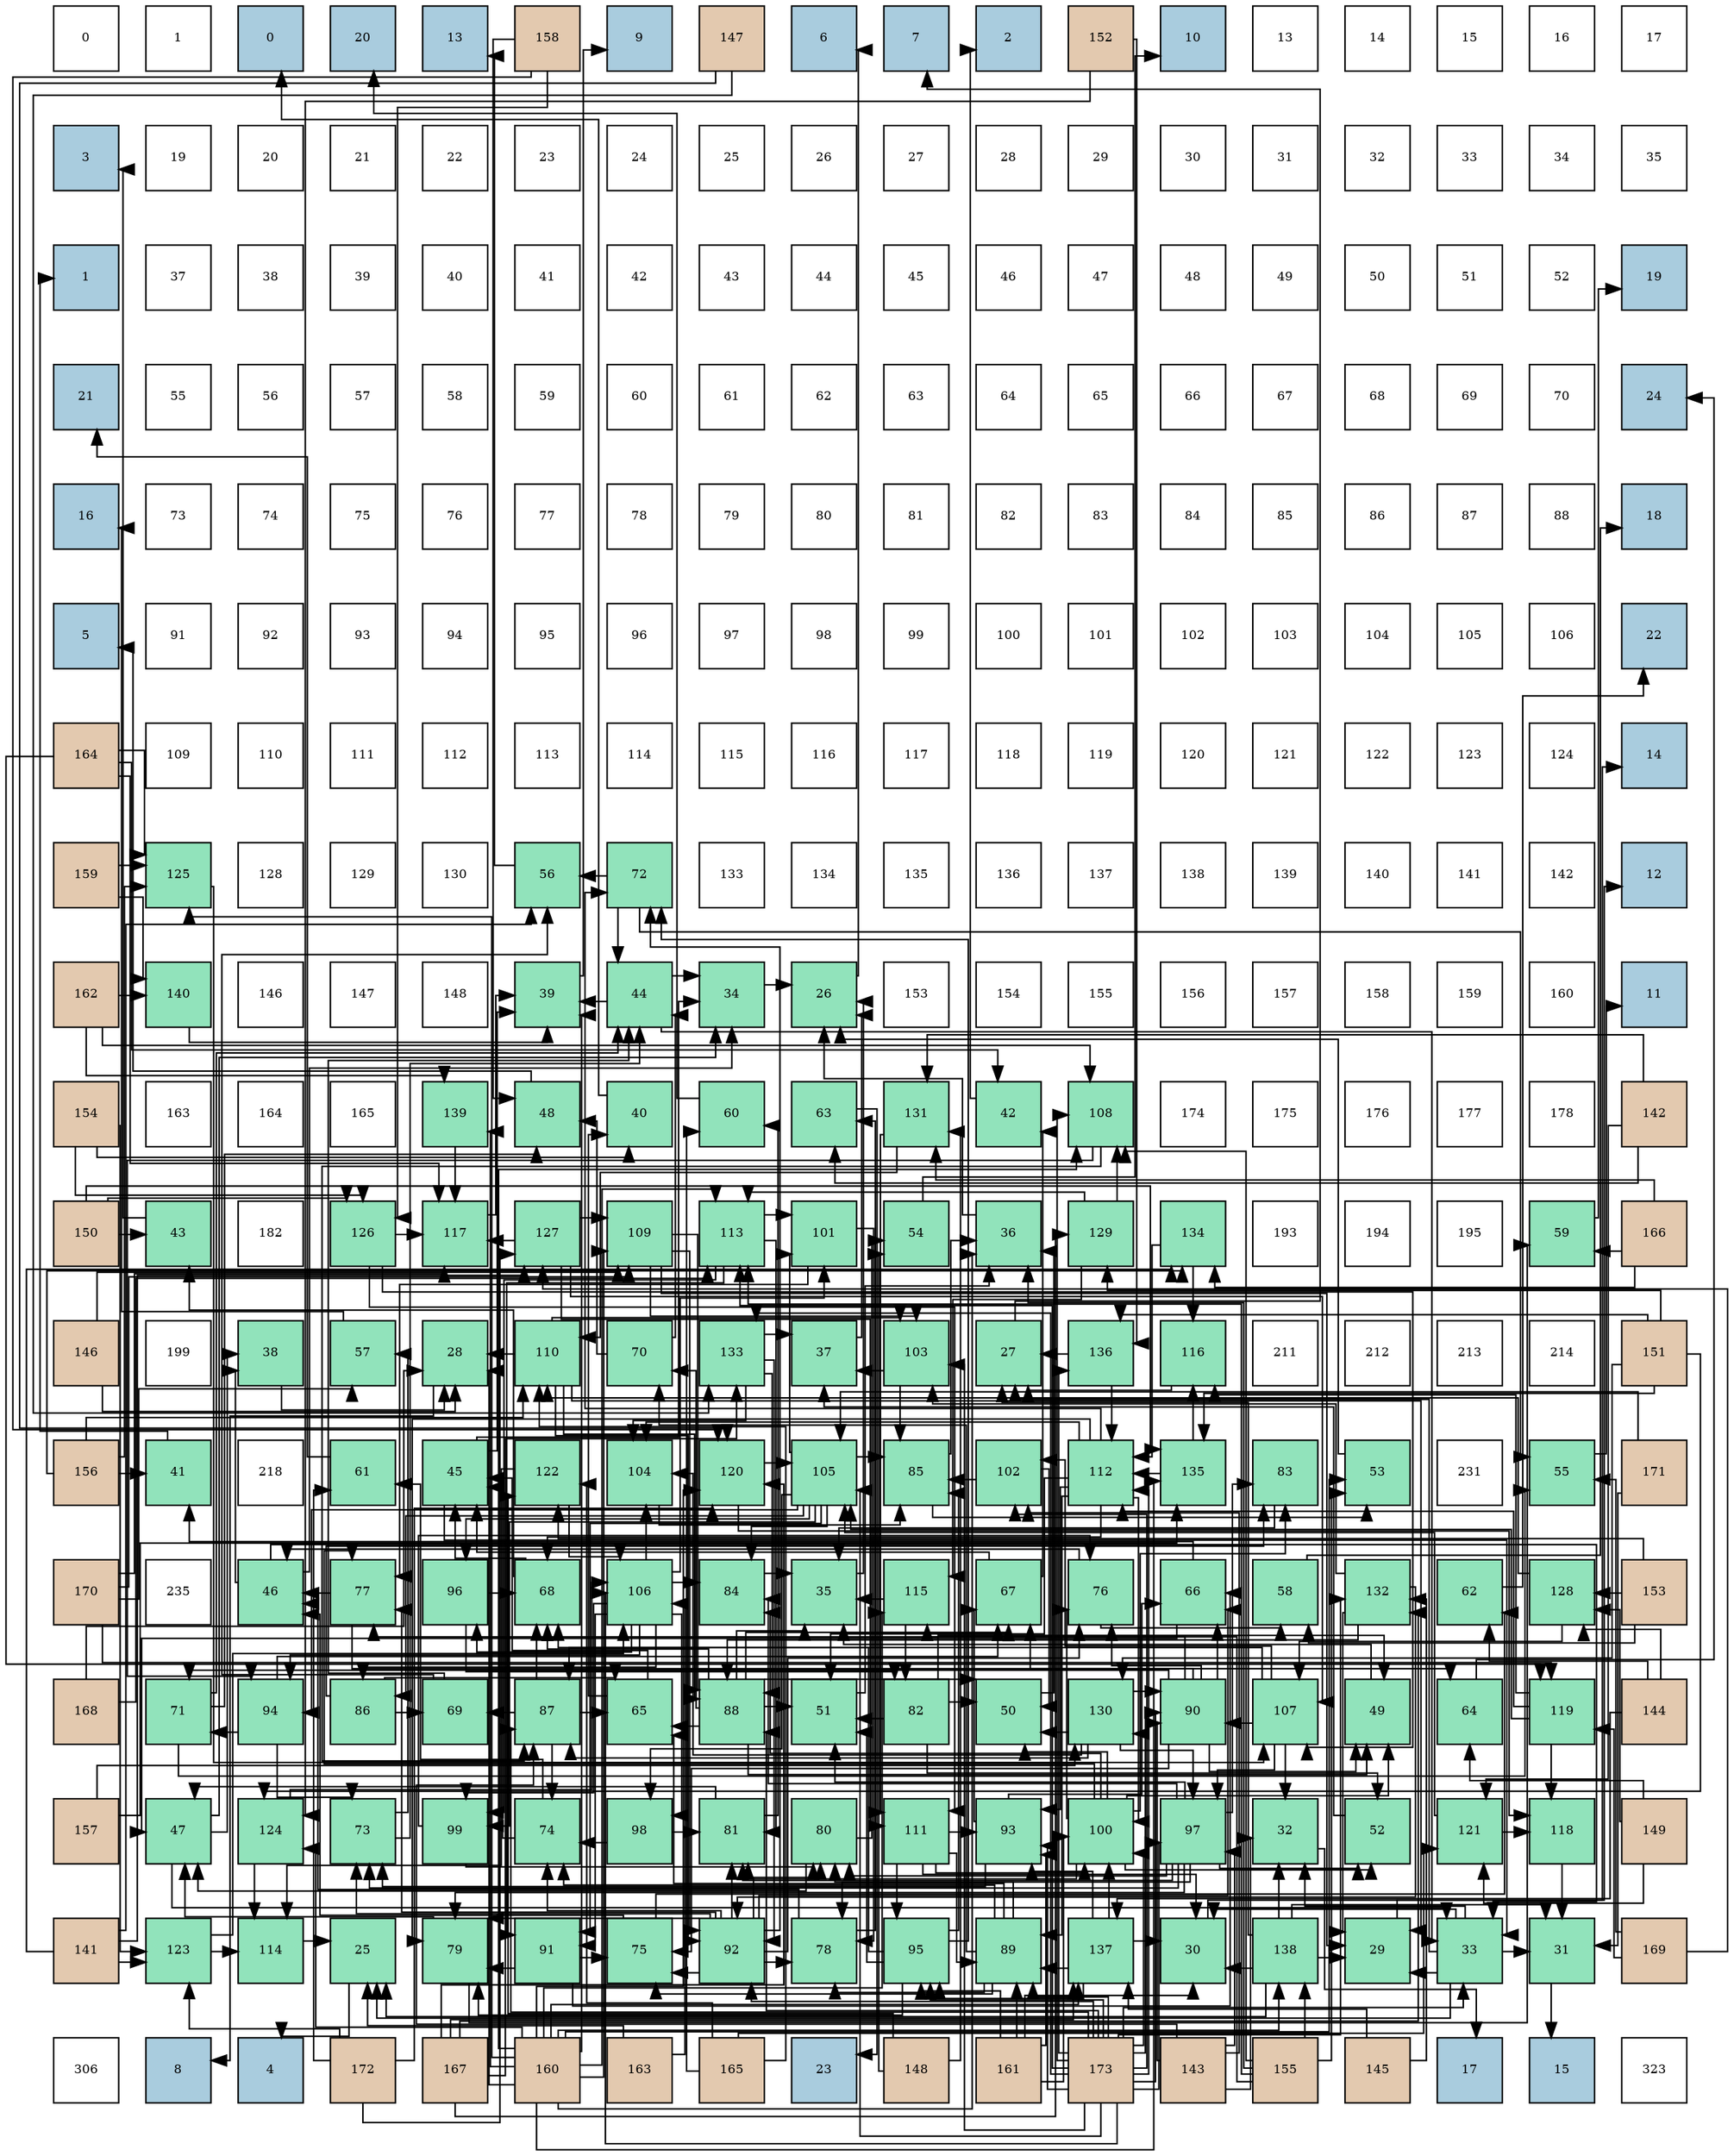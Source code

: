 digraph layout{
 rankdir=TB;
 splines=ortho;
 node [style=filled shape=square fixedsize=true width=0.6];
0[label="0", fontsize=8, fillcolor="#ffffff"];
1[label="1", fontsize=8, fillcolor="#ffffff"];
2[label="0", fontsize=8, fillcolor="#a9ccde"];
3[label="20", fontsize=8, fillcolor="#a9ccde"];
4[label="13", fontsize=8, fillcolor="#a9ccde"];
5[label="158", fontsize=8, fillcolor="#e3c9af"];
6[label="9", fontsize=8, fillcolor="#a9ccde"];
7[label="147", fontsize=8, fillcolor="#e3c9af"];
8[label="6", fontsize=8, fillcolor="#a9ccde"];
9[label="7", fontsize=8, fillcolor="#a9ccde"];
10[label="2", fontsize=8, fillcolor="#a9ccde"];
11[label="152", fontsize=8, fillcolor="#e3c9af"];
12[label="10", fontsize=8, fillcolor="#a9ccde"];
13[label="13", fontsize=8, fillcolor="#ffffff"];
14[label="14", fontsize=8, fillcolor="#ffffff"];
15[label="15", fontsize=8, fillcolor="#ffffff"];
16[label="16", fontsize=8, fillcolor="#ffffff"];
17[label="17", fontsize=8, fillcolor="#ffffff"];
18[label="3", fontsize=8, fillcolor="#a9ccde"];
19[label="19", fontsize=8, fillcolor="#ffffff"];
20[label="20", fontsize=8, fillcolor="#ffffff"];
21[label="21", fontsize=8, fillcolor="#ffffff"];
22[label="22", fontsize=8, fillcolor="#ffffff"];
23[label="23", fontsize=8, fillcolor="#ffffff"];
24[label="24", fontsize=8, fillcolor="#ffffff"];
25[label="25", fontsize=8, fillcolor="#ffffff"];
26[label="26", fontsize=8, fillcolor="#ffffff"];
27[label="27", fontsize=8, fillcolor="#ffffff"];
28[label="28", fontsize=8, fillcolor="#ffffff"];
29[label="29", fontsize=8, fillcolor="#ffffff"];
30[label="30", fontsize=8, fillcolor="#ffffff"];
31[label="31", fontsize=8, fillcolor="#ffffff"];
32[label="32", fontsize=8, fillcolor="#ffffff"];
33[label="33", fontsize=8, fillcolor="#ffffff"];
34[label="34", fontsize=8, fillcolor="#ffffff"];
35[label="35", fontsize=8, fillcolor="#ffffff"];
36[label="1", fontsize=8, fillcolor="#a9ccde"];
37[label="37", fontsize=8, fillcolor="#ffffff"];
38[label="38", fontsize=8, fillcolor="#ffffff"];
39[label="39", fontsize=8, fillcolor="#ffffff"];
40[label="40", fontsize=8, fillcolor="#ffffff"];
41[label="41", fontsize=8, fillcolor="#ffffff"];
42[label="42", fontsize=8, fillcolor="#ffffff"];
43[label="43", fontsize=8, fillcolor="#ffffff"];
44[label="44", fontsize=8, fillcolor="#ffffff"];
45[label="45", fontsize=8, fillcolor="#ffffff"];
46[label="46", fontsize=8, fillcolor="#ffffff"];
47[label="47", fontsize=8, fillcolor="#ffffff"];
48[label="48", fontsize=8, fillcolor="#ffffff"];
49[label="49", fontsize=8, fillcolor="#ffffff"];
50[label="50", fontsize=8, fillcolor="#ffffff"];
51[label="51", fontsize=8, fillcolor="#ffffff"];
52[label="52", fontsize=8, fillcolor="#ffffff"];
53[label="19", fontsize=8, fillcolor="#a9ccde"];
54[label="21", fontsize=8, fillcolor="#a9ccde"];
55[label="55", fontsize=8, fillcolor="#ffffff"];
56[label="56", fontsize=8, fillcolor="#ffffff"];
57[label="57", fontsize=8, fillcolor="#ffffff"];
58[label="58", fontsize=8, fillcolor="#ffffff"];
59[label="59", fontsize=8, fillcolor="#ffffff"];
60[label="60", fontsize=8, fillcolor="#ffffff"];
61[label="61", fontsize=8, fillcolor="#ffffff"];
62[label="62", fontsize=8, fillcolor="#ffffff"];
63[label="63", fontsize=8, fillcolor="#ffffff"];
64[label="64", fontsize=8, fillcolor="#ffffff"];
65[label="65", fontsize=8, fillcolor="#ffffff"];
66[label="66", fontsize=8, fillcolor="#ffffff"];
67[label="67", fontsize=8, fillcolor="#ffffff"];
68[label="68", fontsize=8, fillcolor="#ffffff"];
69[label="69", fontsize=8, fillcolor="#ffffff"];
70[label="70", fontsize=8, fillcolor="#ffffff"];
71[label="24", fontsize=8, fillcolor="#a9ccde"];
72[label="16", fontsize=8, fillcolor="#a9ccde"];
73[label="73", fontsize=8, fillcolor="#ffffff"];
74[label="74", fontsize=8, fillcolor="#ffffff"];
75[label="75", fontsize=8, fillcolor="#ffffff"];
76[label="76", fontsize=8, fillcolor="#ffffff"];
77[label="77", fontsize=8, fillcolor="#ffffff"];
78[label="78", fontsize=8, fillcolor="#ffffff"];
79[label="79", fontsize=8, fillcolor="#ffffff"];
80[label="80", fontsize=8, fillcolor="#ffffff"];
81[label="81", fontsize=8, fillcolor="#ffffff"];
82[label="82", fontsize=8, fillcolor="#ffffff"];
83[label="83", fontsize=8, fillcolor="#ffffff"];
84[label="84", fontsize=8, fillcolor="#ffffff"];
85[label="85", fontsize=8, fillcolor="#ffffff"];
86[label="86", fontsize=8, fillcolor="#ffffff"];
87[label="87", fontsize=8, fillcolor="#ffffff"];
88[label="88", fontsize=8, fillcolor="#ffffff"];
89[label="18", fontsize=8, fillcolor="#a9ccde"];
90[label="5", fontsize=8, fillcolor="#a9ccde"];
91[label="91", fontsize=8, fillcolor="#ffffff"];
92[label="92", fontsize=8, fillcolor="#ffffff"];
93[label="93", fontsize=8, fillcolor="#ffffff"];
94[label="94", fontsize=8, fillcolor="#ffffff"];
95[label="95", fontsize=8, fillcolor="#ffffff"];
96[label="96", fontsize=8, fillcolor="#ffffff"];
97[label="97", fontsize=8, fillcolor="#ffffff"];
98[label="98", fontsize=8, fillcolor="#ffffff"];
99[label="99", fontsize=8, fillcolor="#ffffff"];
100[label="100", fontsize=8, fillcolor="#ffffff"];
101[label="101", fontsize=8, fillcolor="#ffffff"];
102[label="102", fontsize=8, fillcolor="#ffffff"];
103[label="103", fontsize=8, fillcolor="#ffffff"];
104[label="104", fontsize=8, fillcolor="#ffffff"];
105[label="105", fontsize=8, fillcolor="#ffffff"];
106[label="106", fontsize=8, fillcolor="#ffffff"];
107[label="22", fontsize=8, fillcolor="#a9ccde"];
108[label="164", fontsize=8, fillcolor="#e3c9af"];
109[label="109", fontsize=8, fillcolor="#ffffff"];
110[label="110", fontsize=8, fillcolor="#ffffff"];
111[label="111", fontsize=8, fillcolor="#ffffff"];
112[label="112", fontsize=8, fillcolor="#ffffff"];
113[label="113", fontsize=8, fillcolor="#ffffff"];
114[label="114", fontsize=8, fillcolor="#ffffff"];
115[label="115", fontsize=8, fillcolor="#ffffff"];
116[label="116", fontsize=8, fillcolor="#ffffff"];
117[label="117", fontsize=8, fillcolor="#ffffff"];
118[label="118", fontsize=8, fillcolor="#ffffff"];
119[label="119", fontsize=8, fillcolor="#ffffff"];
120[label="120", fontsize=8, fillcolor="#ffffff"];
121[label="121", fontsize=8, fillcolor="#ffffff"];
122[label="122", fontsize=8, fillcolor="#ffffff"];
123[label="123", fontsize=8, fillcolor="#ffffff"];
124[label="124", fontsize=8, fillcolor="#ffffff"];
125[label="14", fontsize=8, fillcolor="#a9ccde"];
126[label="159", fontsize=8, fillcolor="#e3c9af"];
127[label="125", fontsize=8, fillcolor="#91e3bb"];
128[label="128", fontsize=8, fillcolor="#ffffff"];
129[label="129", fontsize=8, fillcolor="#ffffff"];
130[label="130", fontsize=8, fillcolor="#ffffff"];
131[label="56", fontsize=8, fillcolor="#91e3bb"];
132[label="72", fontsize=8, fillcolor="#91e3bb"];
133[label="133", fontsize=8, fillcolor="#ffffff"];
134[label="134", fontsize=8, fillcolor="#ffffff"];
135[label="135", fontsize=8, fillcolor="#ffffff"];
136[label="136", fontsize=8, fillcolor="#ffffff"];
137[label="137", fontsize=8, fillcolor="#ffffff"];
138[label="138", fontsize=8, fillcolor="#ffffff"];
139[label="139", fontsize=8, fillcolor="#ffffff"];
140[label="140", fontsize=8, fillcolor="#ffffff"];
141[label="141", fontsize=8, fillcolor="#ffffff"];
142[label="142", fontsize=8, fillcolor="#ffffff"];
143[label="12", fontsize=8, fillcolor="#a9ccde"];
144[label="162", fontsize=8, fillcolor="#e3c9af"];
145[label="140", fontsize=8, fillcolor="#91e3bb"];
146[label="146", fontsize=8, fillcolor="#ffffff"];
147[label="147", fontsize=8, fillcolor="#ffffff"];
148[label="148", fontsize=8, fillcolor="#ffffff"];
149[label="39", fontsize=8, fillcolor="#91e3bb"];
150[label="44", fontsize=8, fillcolor="#91e3bb"];
151[label="34", fontsize=8, fillcolor="#91e3bb"];
152[label="26", fontsize=8, fillcolor="#91e3bb"];
153[label="153", fontsize=8, fillcolor="#ffffff"];
154[label="154", fontsize=8, fillcolor="#ffffff"];
155[label="155", fontsize=8, fillcolor="#ffffff"];
156[label="156", fontsize=8, fillcolor="#ffffff"];
157[label="157", fontsize=8, fillcolor="#ffffff"];
158[label="158", fontsize=8, fillcolor="#ffffff"];
159[label="159", fontsize=8, fillcolor="#ffffff"];
160[label="160", fontsize=8, fillcolor="#ffffff"];
161[label="11", fontsize=8, fillcolor="#a9ccde"];
162[label="154", fontsize=8, fillcolor="#e3c9af"];
163[label="163", fontsize=8, fillcolor="#ffffff"];
164[label="164", fontsize=8, fillcolor="#ffffff"];
165[label="165", fontsize=8, fillcolor="#ffffff"];
166[label="139", fontsize=8, fillcolor="#91e3bb"];
167[label="48", fontsize=8, fillcolor="#91e3bb"];
168[label="40", fontsize=8, fillcolor="#91e3bb"];
169[label="60", fontsize=8, fillcolor="#91e3bb"];
170[label="63", fontsize=8, fillcolor="#91e3bb"];
171[label="131", fontsize=8, fillcolor="#91e3bb"];
172[label="42", fontsize=8, fillcolor="#91e3bb"];
173[label="108", fontsize=8, fillcolor="#91e3bb"];
174[label="174", fontsize=8, fillcolor="#ffffff"];
175[label="175", fontsize=8, fillcolor="#ffffff"];
176[label="176", fontsize=8, fillcolor="#ffffff"];
177[label="177", fontsize=8, fillcolor="#ffffff"];
178[label="178", fontsize=8, fillcolor="#ffffff"];
179[label="142", fontsize=8, fillcolor="#e3c9af"];
180[label="150", fontsize=8, fillcolor="#e3c9af"];
181[label="43", fontsize=8, fillcolor="#91e3bb"];
182[label="182", fontsize=8, fillcolor="#ffffff"];
183[label="126", fontsize=8, fillcolor="#91e3bb"];
184[label="117", fontsize=8, fillcolor="#91e3bb"];
185[label="127", fontsize=8, fillcolor="#91e3bb"];
186[label="109", fontsize=8, fillcolor="#91e3bb"];
187[label="113", fontsize=8, fillcolor="#91e3bb"];
188[label="101", fontsize=8, fillcolor="#91e3bb"];
189[label="54", fontsize=8, fillcolor="#91e3bb"];
190[label="36", fontsize=8, fillcolor="#91e3bb"];
191[label="129", fontsize=8, fillcolor="#91e3bb"];
192[label="134", fontsize=8, fillcolor="#91e3bb"];
193[label="193", fontsize=8, fillcolor="#ffffff"];
194[label="194", fontsize=8, fillcolor="#ffffff"];
195[label="195", fontsize=8, fillcolor="#ffffff"];
196[label="59", fontsize=8, fillcolor="#91e3bb"];
197[label="166", fontsize=8, fillcolor="#e3c9af"];
198[label="146", fontsize=8, fillcolor="#e3c9af"];
199[label="199", fontsize=8, fillcolor="#ffffff"];
200[label="38", fontsize=8, fillcolor="#91e3bb"];
201[label="57", fontsize=8, fillcolor="#91e3bb"];
202[label="28", fontsize=8, fillcolor="#91e3bb"];
203[label="110", fontsize=8, fillcolor="#91e3bb"];
204[label="70", fontsize=8, fillcolor="#91e3bb"];
205[label="133", fontsize=8, fillcolor="#91e3bb"];
206[label="37", fontsize=8, fillcolor="#91e3bb"];
207[label="103", fontsize=8, fillcolor="#91e3bb"];
208[label="27", fontsize=8, fillcolor="#91e3bb"];
209[label="136", fontsize=8, fillcolor="#91e3bb"];
210[label="116", fontsize=8, fillcolor="#91e3bb"];
211[label="211", fontsize=8, fillcolor="#ffffff"];
212[label="212", fontsize=8, fillcolor="#ffffff"];
213[label="213", fontsize=8, fillcolor="#ffffff"];
214[label="214", fontsize=8, fillcolor="#ffffff"];
215[label="151", fontsize=8, fillcolor="#e3c9af"];
216[label="156", fontsize=8, fillcolor="#e3c9af"];
217[label="41", fontsize=8, fillcolor="#91e3bb"];
218[label="218", fontsize=8, fillcolor="#ffffff"];
219[label="61", fontsize=8, fillcolor="#91e3bb"];
220[label="45", fontsize=8, fillcolor="#91e3bb"];
221[label="122", fontsize=8, fillcolor="#91e3bb"];
222[label="104", fontsize=8, fillcolor="#91e3bb"];
223[label="120", fontsize=8, fillcolor="#91e3bb"];
224[label="105", fontsize=8, fillcolor="#91e3bb"];
225[label="85", fontsize=8, fillcolor="#91e3bb"];
226[label="102", fontsize=8, fillcolor="#91e3bb"];
227[label="112", fontsize=8, fillcolor="#91e3bb"];
228[label="135", fontsize=8, fillcolor="#91e3bb"];
229[label="83", fontsize=8, fillcolor="#91e3bb"];
230[label="53", fontsize=8, fillcolor="#91e3bb"];
231[label="231", fontsize=8, fillcolor="#ffffff"];
232[label="55", fontsize=8, fillcolor="#91e3bb"];
233[label="171", fontsize=8, fillcolor="#e3c9af"];
234[label="170", fontsize=8, fillcolor="#e3c9af"];
235[label="235", fontsize=8, fillcolor="#ffffff"];
236[label="46", fontsize=8, fillcolor="#91e3bb"];
237[label="77", fontsize=8, fillcolor="#91e3bb"];
238[label="96", fontsize=8, fillcolor="#91e3bb"];
239[label="68", fontsize=8, fillcolor="#91e3bb"];
240[label="106", fontsize=8, fillcolor="#91e3bb"];
241[label="84", fontsize=8, fillcolor="#91e3bb"];
242[label="35", fontsize=8, fillcolor="#91e3bb"];
243[label="115", fontsize=8, fillcolor="#91e3bb"];
244[label="67", fontsize=8, fillcolor="#91e3bb"];
245[label="76", fontsize=8, fillcolor="#91e3bb"];
246[label="66", fontsize=8, fillcolor="#91e3bb"];
247[label="58", fontsize=8, fillcolor="#91e3bb"];
248[label="132", fontsize=8, fillcolor="#91e3bb"];
249[label="62", fontsize=8, fillcolor="#91e3bb"];
250[label="128", fontsize=8, fillcolor="#91e3bb"];
251[label="153", fontsize=8, fillcolor="#e3c9af"];
252[label="168", fontsize=8, fillcolor="#e3c9af"];
253[label="71", fontsize=8, fillcolor="#91e3bb"];
254[label="94", fontsize=8, fillcolor="#91e3bb"];
255[label="86", fontsize=8, fillcolor="#91e3bb"];
256[label="69", fontsize=8, fillcolor="#91e3bb"];
257[label="87", fontsize=8, fillcolor="#91e3bb"];
258[label="65", fontsize=8, fillcolor="#91e3bb"];
259[label="88", fontsize=8, fillcolor="#91e3bb"];
260[label="51", fontsize=8, fillcolor="#91e3bb"];
261[label="82", fontsize=8, fillcolor="#91e3bb"];
262[label="50", fontsize=8, fillcolor="#91e3bb"];
263[label="130", fontsize=8, fillcolor="#91e3bb"];
264[label="90", fontsize=8, fillcolor="#91e3bb"];
265[label="107", fontsize=8, fillcolor="#91e3bb"];
266[label="49", fontsize=8, fillcolor="#91e3bb"];
267[label="64", fontsize=8, fillcolor="#91e3bb"];
268[label="119", fontsize=8, fillcolor="#91e3bb"];
269[label="144", fontsize=8, fillcolor="#e3c9af"];
270[label="157", fontsize=8, fillcolor="#e3c9af"];
271[label="47", fontsize=8, fillcolor="#91e3bb"];
272[label="124", fontsize=8, fillcolor="#91e3bb"];
273[label="73", fontsize=8, fillcolor="#91e3bb"];
274[label="99", fontsize=8, fillcolor="#91e3bb"];
275[label="74", fontsize=8, fillcolor="#91e3bb"];
276[label="98", fontsize=8, fillcolor="#91e3bb"];
277[label="81", fontsize=8, fillcolor="#91e3bb"];
278[label="80", fontsize=8, fillcolor="#91e3bb"];
279[label="111", fontsize=8, fillcolor="#91e3bb"];
280[label="93", fontsize=8, fillcolor="#91e3bb"];
281[label="100", fontsize=8, fillcolor="#91e3bb"];
282[label="97", fontsize=8, fillcolor="#91e3bb"];
283[label="32", fontsize=8, fillcolor="#91e3bb"];
284[label="52", fontsize=8, fillcolor="#91e3bb"];
285[label="121", fontsize=8, fillcolor="#91e3bb"];
286[label="118", fontsize=8, fillcolor="#91e3bb"];
287[label="149", fontsize=8, fillcolor="#e3c9af"];
288[label="141", fontsize=8, fillcolor="#e3c9af"];
289[label="123", fontsize=8, fillcolor="#91e3bb"];
290[label="114", fontsize=8, fillcolor="#91e3bb"];
291[label="25", fontsize=8, fillcolor="#91e3bb"];
292[label="79", fontsize=8, fillcolor="#91e3bb"];
293[label="91", fontsize=8, fillcolor="#91e3bb"];
294[label="75", fontsize=8, fillcolor="#91e3bb"];
295[label="92", fontsize=8, fillcolor="#91e3bb"];
296[label="78", fontsize=8, fillcolor="#91e3bb"];
297[label="95", fontsize=8, fillcolor="#91e3bb"];
298[label="89", fontsize=8, fillcolor="#91e3bb"];
299[label="137", fontsize=8, fillcolor="#91e3bb"];
300[label="30", fontsize=8, fillcolor="#91e3bb"];
301[label="138", fontsize=8, fillcolor="#91e3bb"];
302[label="29", fontsize=8, fillcolor="#91e3bb"];
303[label="33", fontsize=8, fillcolor="#91e3bb"];
304[label="31", fontsize=8, fillcolor="#91e3bb"];
305[label="169", fontsize=8, fillcolor="#e3c9af"];
306[label="306", fontsize=8, fillcolor="#ffffff"];
307[label="8", fontsize=8, fillcolor="#a9ccde"];
308[label="4", fontsize=8, fillcolor="#a9ccde"];
309[label="172", fontsize=8, fillcolor="#e3c9af"];
310[label="167", fontsize=8, fillcolor="#e3c9af"];
311[label="160", fontsize=8, fillcolor="#e3c9af"];
312[label="163", fontsize=8, fillcolor="#e3c9af"];
313[label="165", fontsize=8, fillcolor="#e3c9af"];
314[label="23", fontsize=8, fillcolor="#a9ccde"];
315[label="148", fontsize=8, fillcolor="#e3c9af"];
316[label="161", fontsize=8, fillcolor="#e3c9af"];
317[label="173", fontsize=8, fillcolor="#e3c9af"];
318[label="143", fontsize=8, fillcolor="#e3c9af"];
319[label="155", fontsize=8, fillcolor="#e3c9af"];
320[label="145", fontsize=8, fillcolor="#e3c9af"];
321[label="17", fontsize=8, fillcolor="#a9ccde"];
322[label="15", fontsize=8, fillcolor="#a9ccde"];
323[label="323", fontsize=8, fillcolor="#ffffff"];
edge [constraint=false, style=vis];291 -> 308;
152 -> 8;
208 -> 9;
202 -> 307;
302 -> 143;
300 -> 125;
304 -> 322;
283 -> 321;
303 -> 291;
303 -> 208;
303 -> 302;
303 -> 300;
303 -> 304;
303 -> 283;
151 -> 152;
242 -> 152;
190 -> 152;
206 -> 152;
200 -> 202;
149 -> 6;
168 -> 2;
217 -> 36;
172 -> 10;
181 -> 18;
150 -> 303;
150 -> 151;
150 -> 149;
220 -> 303;
220 -> 151;
220 -> 149;
236 -> 303;
236 -> 151;
236 -> 200;
271 -> 303;
271 -> 151;
271 -> 200;
167 -> 90;
266 -> 242;
262 -> 190;
260 -> 190;
284 -> 206;
230 -> 152;
189 -> 12;
232 -> 161;
131 -> 4;
201 -> 72;
247 -> 89;
196 -> 53;
169 -> 3;
219 -> 54;
249 -> 107;
170 -> 314;
267 -> 71;
258 -> 168;
258 -> 220;
246 -> 217;
246 -> 271;
244 -> 172;
244 -> 220;
239 -> 181;
239 -> 220;
256 -> 150;
256 -> 131;
204 -> 150;
204 -> 167;
253 -> 150;
253 -> 167;
253 -> 232;
132 -> 150;
132 -> 232;
132 -> 131;
273 -> 150;
273 -> 201;
275 -> 220;
275 -> 219;
294 -> 236;
294 -> 249;
245 -> 236;
245 -> 247;
237 -> 236;
237 -> 267;
296 -> 236;
296 -> 170;
292 -> 271;
292 -> 196;
278 -> 271;
278 -> 189;
277 -> 271;
277 -> 169;
261 -> 266;
261 -> 262;
261 -> 260;
261 -> 284;
229 -> 242;
241 -> 242;
225 -> 190;
225 -> 230;
255 -> 258;
255 -> 256;
255 -> 229;
257 -> 258;
257 -> 239;
257 -> 256;
257 -> 275;
259 -> 242;
259 -> 266;
259 -> 262;
259 -> 260;
259 -> 258;
259 -> 244;
259 -> 239;
259 -> 204;
298 -> 258;
298 -> 204;
298 -> 275;
298 -> 294;
298 -> 296;
298 -> 278;
264 -> 266;
264 -> 246;
264 -> 244;
264 -> 253;
264 -> 294;
264 -> 245;
264 -> 237;
293 -> 246;
293 -> 294;
293 -> 292;
295 -> 246;
295 -> 132;
295 -> 273;
295 -> 275;
295 -> 294;
295 -> 245;
295 -> 237;
295 -> 296;
295 -> 292;
295 -> 278;
295 -> 277;
280 -> 246;
280 -> 244;
280 -> 273;
254 -> 244;
254 -> 253;
254 -> 273;
297 -> 260;
297 -> 239;
297 -> 132;
297 -> 292;
297 -> 225;
238 -> 239;
238 -> 261;
282 -> 260;
282 -> 284;
282 -> 273;
282 -> 296;
282 -> 292;
282 -> 278;
282 -> 277;
282 -> 229;
282 -> 241;
276 -> 275;
276 -> 277;
274 -> 245;
274 -> 278;
281 -> 266;
281 -> 262;
281 -> 284;
281 -> 245;
281 -> 237;
281 -> 277;
281 -> 229;
281 -> 241;
188 -> 237;
188 -> 296;
226 -> 262;
226 -> 225;
207 -> 206;
207 -> 225;
222 -> 225;
224 -> 241;
224 -> 225;
224 -> 255;
224 -> 293;
224 -> 254;
224 -> 238;
224 -> 276;
224 -> 274;
224 -> 188;
240 -> 241;
240 -> 255;
240 -> 293;
240 -> 254;
240 -> 238;
240 -> 276;
240 -> 274;
240 -> 188;
240 -> 222;
265 -> 283;
265 -> 257;
265 -> 264;
265 -> 282;
265 -> 226;
173 -> 257;
173 -> 254;
186 -> 302;
186 -> 259;
186 -> 295;
186 -> 207;
203 -> 202;
203 -> 302;
203 -> 259;
203 -> 295;
203 -> 207;
279 -> 300;
279 -> 298;
279 -> 280;
279 -> 297;
279 -> 281;
227 -> 260;
227 -> 239;
227 -> 132;
227 -> 292;
227 -> 298;
227 -> 280;
227 -> 281;
227 -> 222;
187 -> 277;
187 -> 293;
187 -> 274;
187 -> 188;
290 -> 291;
243 -> 242;
243 -> 261;
210 -> 208;
184 -> 149;
286 -> 304;
268 -> 224;
268 -> 227;
268 -> 210;
268 -> 286;
223 -> 224;
223 -> 286;
285 -> 224;
285 -> 286;
221 -> 240;
221 -> 290;
289 -> 240;
289 -> 290;
272 -> 240;
272 -> 290;
127 -> 265;
183 -> 265;
183 -> 279;
183 -> 184;
185 -> 265;
185 -> 186;
185 -> 279;
185 -> 184;
250 -> 265;
250 -> 203;
191 -> 173;
191 -> 187;
191 -> 243;
263 -> 262;
263 -> 257;
263 -> 264;
263 -> 282;
263 -> 222;
171 -> 203;
171 -> 279;
248 -> 302;
248 -> 259;
248 -> 295;
248 -> 207;
205 -> 206;
205 -> 259;
205 -> 295;
205 -> 222;
192 -> 227;
192 -> 210;
228 -> 227;
228 -> 210;
209 -> 208;
209 -> 227;
299 -> 300;
299 -> 298;
299 -> 280;
299 -> 297;
299 -> 281;
301 -> 291;
301 -> 208;
301 -> 302;
301 -> 300;
301 -> 304;
301 -> 283;
166 -> 184;
145 -> 149;
288 -> 131;
288 -> 289;
288 -> 185;
288 -> 192;
179 -> 170;
179 -> 285;
179 -> 171;
318 -> 283;
318 -> 257;
318 -> 264;
318 -> 282;
318 -> 226;
269 -> 249;
269 -> 250;
269 -> 299;
320 -> 248;
320 -> 299;
198 -> 202;
198 -> 186;
7 -> 223;
7 -> 205;
315 -> 189;
315 -> 221;
315 -> 171;
287 -> 267;
287 -> 285;
287 -> 250;
180 -> 181;
180 -> 183;
180 -> 228;
215 -> 272;
215 -> 191;
215 -> 263;
215 -> 228;
215 -> 209;
11 -> 272;
11 -> 209;
251 -> 247;
251 -> 221;
251 -> 250;
162 -> 168;
162 -> 289;
162 -> 183;
319 -> 190;
319 -> 230;
319 -> 173;
319 -> 187;
319 -> 243;
319 -> 301;
216 -> 217;
216 -> 203;
216 -> 127;
216 -> 192;
270 -> 263;
270 -> 228;
5 -> 167;
5 -> 223;
5 -> 183;
126 -> 127;
126 -> 145;
311 -> 202;
311 -> 190;
311 -> 149;
311 -> 230;
311 -> 173;
311 -> 186;
311 -> 187;
311 -> 243;
311 -> 223;
311 -> 272;
311 -> 127;
311 -> 228;
311 -> 299;
311 -> 301;
311 -> 166;
316 -> 300;
316 -> 298;
316 -> 280;
316 -> 297;
316 -> 281;
144 -> 173;
144 -> 166;
144 -> 145;
312 -> 291;
312 -> 240;
108 -> 172;
108 -> 184;
108 -> 268;
108 -> 127;
313 -> 169;
313 -> 203;
313 -> 285;
313 -> 221;
197 -> 196;
197 -> 171;
197 -> 192;
310 -> 223;
310 -> 191;
310 -> 248;
310 -> 205;
310 -> 299;
252 -> 202;
252 -> 187;
305 -> 232;
305 -> 268;
305 -> 185;
234 -> 201;
234 -> 186;
234 -> 184;
234 -> 268;
233 -> 304;
233 -> 224;
309 -> 219;
309 -> 223;
309 -> 289;
309 -> 185;
317 -> 303;
317 -> 257;
317 -> 259;
317 -> 298;
317 -> 264;
317 -> 295;
317 -> 280;
317 -> 297;
317 -> 282;
317 -> 281;
317 -> 226;
317 -> 207;
317 -> 224;
317 -> 240;
317 -> 173;
317 -> 227;
317 -> 187;
317 -> 263;
317 -> 248;
317 -> 205;
317 -> 209;
edge [constraint=true, style=invis];
0 -> 18 -> 36 -> 54 -> 72 -> 90 -> 108 -> 126 -> 144 -> 162 -> 180 -> 198 -> 216 -> 234 -> 252 -> 270 -> 288 -> 306;
1 -> 19 -> 37 -> 55 -> 73 -> 91 -> 109 -> 127 -> 145 -> 163 -> 181 -> 199 -> 217 -> 235 -> 253 -> 271 -> 289 -> 307;
2 -> 20 -> 38 -> 56 -> 74 -> 92 -> 110 -> 128 -> 146 -> 164 -> 182 -> 200 -> 218 -> 236 -> 254 -> 272 -> 290 -> 308;
3 -> 21 -> 39 -> 57 -> 75 -> 93 -> 111 -> 129 -> 147 -> 165 -> 183 -> 201 -> 219 -> 237 -> 255 -> 273 -> 291 -> 309;
4 -> 22 -> 40 -> 58 -> 76 -> 94 -> 112 -> 130 -> 148 -> 166 -> 184 -> 202 -> 220 -> 238 -> 256 -> 274 -> 292 -> 310;
5 -> 23 -> 41 -> 59 -> 77 -> 95 -> 113 -> 131 -> 149 -> 167 -> 185 -> 203 -> 221 -> 239 -> 257 -> 275 -> 293 -> 311;
6 -> 24 -> 42 -> 60 -> 78 -> 96 -> 114 -> 132 -> 150 -> 168 -> 186 -> 204 -> 222 -> 240 -> 258 -> 276 -> 294 -> 312;
7 -> 25 -> 43 -> 61 -> 79 -> 97 -> 115 -> 133 -> 151 -> 169 -> 187 -> 205 -> 223 -> 241 -> 259 -> 277 -> 295 -> 313;
8 -> 26 -> 44 -> 62 -> 80 -> 98 -> 116 -> 134 -> 152 -> 170 -> 188 -> 206 -> 224 -> 242 -> 260 -> 278 -> 296 -> 314;
9 -> 27 -> 45 -> 63 -> 81 -> 99 -> 117 -> 135 -> 153 -> 171 -> 189 -> 207 -> 225 -> 243 -> 261 -> 279 -> 297 -> 315;
10 -> 28 -> 46 -> 64 -> 82 -> 100 -> 118 -> 136 -> 154 -> 172 -> 190 -> 208 -> 226 -> 244 -> 262 -> 280 -> 298 -> 316;
11 -> 29 -> 47 -> 65 -> 83 -> 101 -> 119 -> 137 -> 155 -> 173 -> 191 -> 209 -> 227 -> 245 -> 263 -> 281 -> 299 -> 317;
12 -> 30 -> 48 -> 66 -> 84 -> 102 -> 120 -> 138 -> 156 -> 174 -> 192 -> 210 -> 228 -> 246 -> 264 -> 282 -> 300 -> 318;
13 -> 31 -> 49 -> 67 -> 85 -> 103 -> 121 -> 139 -> 157 -> 175 -> 193 -> 211 -> 229 -> 247 -> 265 -> 283 -> 301 -> 319;
14 -> 32 -> 50 -> 68 -> 86 -> 104 -> 122 -> 140 -> 158 -> 176 -> 194 -> 212 -> 230 -> 248 -> 266 -> 284 -> 302 -> 320;
15 -> 33 -> 51 -> 69 -> 87 -> 105 -> 123 -> 141 -> 159 -> 177 -> 195 -> 213 -> 231 -> 249 -> 267 -> 285 -> 303 -> 321;
16 -> 34 -> 52 -> 70 -> 88 -> 106 -> 124 -> 142 -> 160 -> 178 -> 196 -> 214 -> 232 -> 250 -> 268 -> 286 -> 304 -> 322;
17 -> 35 -> 53 -> 71 -> 89 -> 107 -> 125 -> 143 -> 161 -> 179 -> 197 -> 215 -> 233 -> 251 -> 269 -> 287 -> 305 -> 323;
rank = same {0 -> 1 -> 2 -> 3 -> 4 -> 5 -> 6 -> 7 -> 8 -> 9 -> 10 -> 11 -> 12 -> 13 -> 14 -> 15 -> 16 -> 17};
rank = same {18 -> 19 -> 20 -> 21 -> 22 -> 23 -> 24 -> 25 -> 26 -> 27 -> 28 -> 29 -> 30 -> 31 -> 32 -> 33 -> 34 -> 35};
rank = same {36 -> 37 -> 38 -> 39 -> 40 -> 41 -> 42 -> 43 -> 44 -> 45 -> 46 -> 47 -> 48 -> 49 -> 50 -> 51 -> 52 -> 53};
rank = same {54 -> 55 -> 56 -> 57 -> 58 -> 59 -> 60 -> 61 -> 62 -> 63 -> 64 -> 65 -> 66 -> 67 -> 68 -> 69 -> 70 -> 71};
rank = same {72 -> 73 -> 74 -> 75 -> 76 -> 77 -> 78 -> 79 -> 80 -> 81 -> 82 -> 83 -> 84 -> 85 -> 86 -> 87 -> 88 -> 89};
rank = same {90 -> 91 -> 92 -> 93 -> 94 -> 95 -> 96 -> 97 -> 98 -> 99 -> 100 -> 101 -> 102 -> 103 -> 104 -> 105 -> 106 -> 107};
rank = same {108 -> 109 -> 110 -> 111 -> 112 -> 113 -> 114 -> 115 -> 116 -> 117 -> 118 -> 119 -> 120 -> 121 -> 122 -> 123 -> 124 -> 125};
rank = same {126 -> 127 -> 128 -> 129 -> 130 -> 131 -> 132 -> 133 -> 134 -> 135 -> 136 -> 137 -> 138 -> 139 -> 140 -> 141 -> 142 -> 143};
rank = same {144 -> 145 -> 146 -> 147 -> 148 -> 149 -> 150 -> 151 -> 152 -> 153 -> 154 -> 155 -> 156 -> 157 -> 158 -> 159 -> 160 -> 161};
rank = same {162 -> 163 -> 164 -> 165 -> 166 -> 167 -> 168 -> 169 -> 170 -> 171 -> 172 -> 173 -> 174 -> 175 -> 176 -> 177 -> 178 -> 179};
rank = same {180 -> 181 -> 182 -> 183 -> 184 -> 185 -> 186 -> 187 -> 188 -> 189 -> 190 -> 191 -> 192 -> 193 -> 194 -> 195 -> 196 -> 197};
rank = same {198 -> 199 -> 200 -> 201 -> 202 -> 203 -> 204 -> 205 -> 206 -> 207 -> 208 -> 209 -> 210 -> 211 -> 212 -> 213 -> 214 -> 215};
rank = same {216 -> 217 -> 218 -> 219 -> 220 -> 221 -> 222 -> 223 -> 224 -> 225 -> 226 -> 227 -> 228 -> 229 -> 230 -> 231 -> 232 -> 233};
rank = same {234 -> 235 -> 236 -> 237 -> 238 -> 239 -> 240 -> 241 -> 242 -> 243 -> 244 -> 245 -> 246 -> 247 -> 248 -> 249 -> 250 -> 251};
rank = same {252 -> 253 -> 254 -> 255 -> 256 -> 257 -> 258 -> 259 -> 260 -> 261 -> 262 -> 263 -> 264 -> 265 -> 266 -> 267 -> 268 -> 269};
rank = same {270 -> 271 -> 272 -> 273 -> 274 -> 275 -> 276 -> 277 -> 278 -> 279 -> 280 -> 281 -> 282 -> 283 -> 284 -> 285 -> 286 -> 287};
rank = same {288 -> 289 -> 290 -> 291 -> 292 -> 293 -> 294 -> 295 -> 296 -> 297 -> 298 -> 299 -> 300 -> 301 -> 302 -> 303 -> 304 -> 305};
rank = same {306 -> 307 -> 308 -> 309 -> 310 -> 311 -> 312 -> 313 -> 314 -> 315 -> 316 -> 317 -> 318 -> 319 -> 320 -> 321 -> 322 -> 323};
}